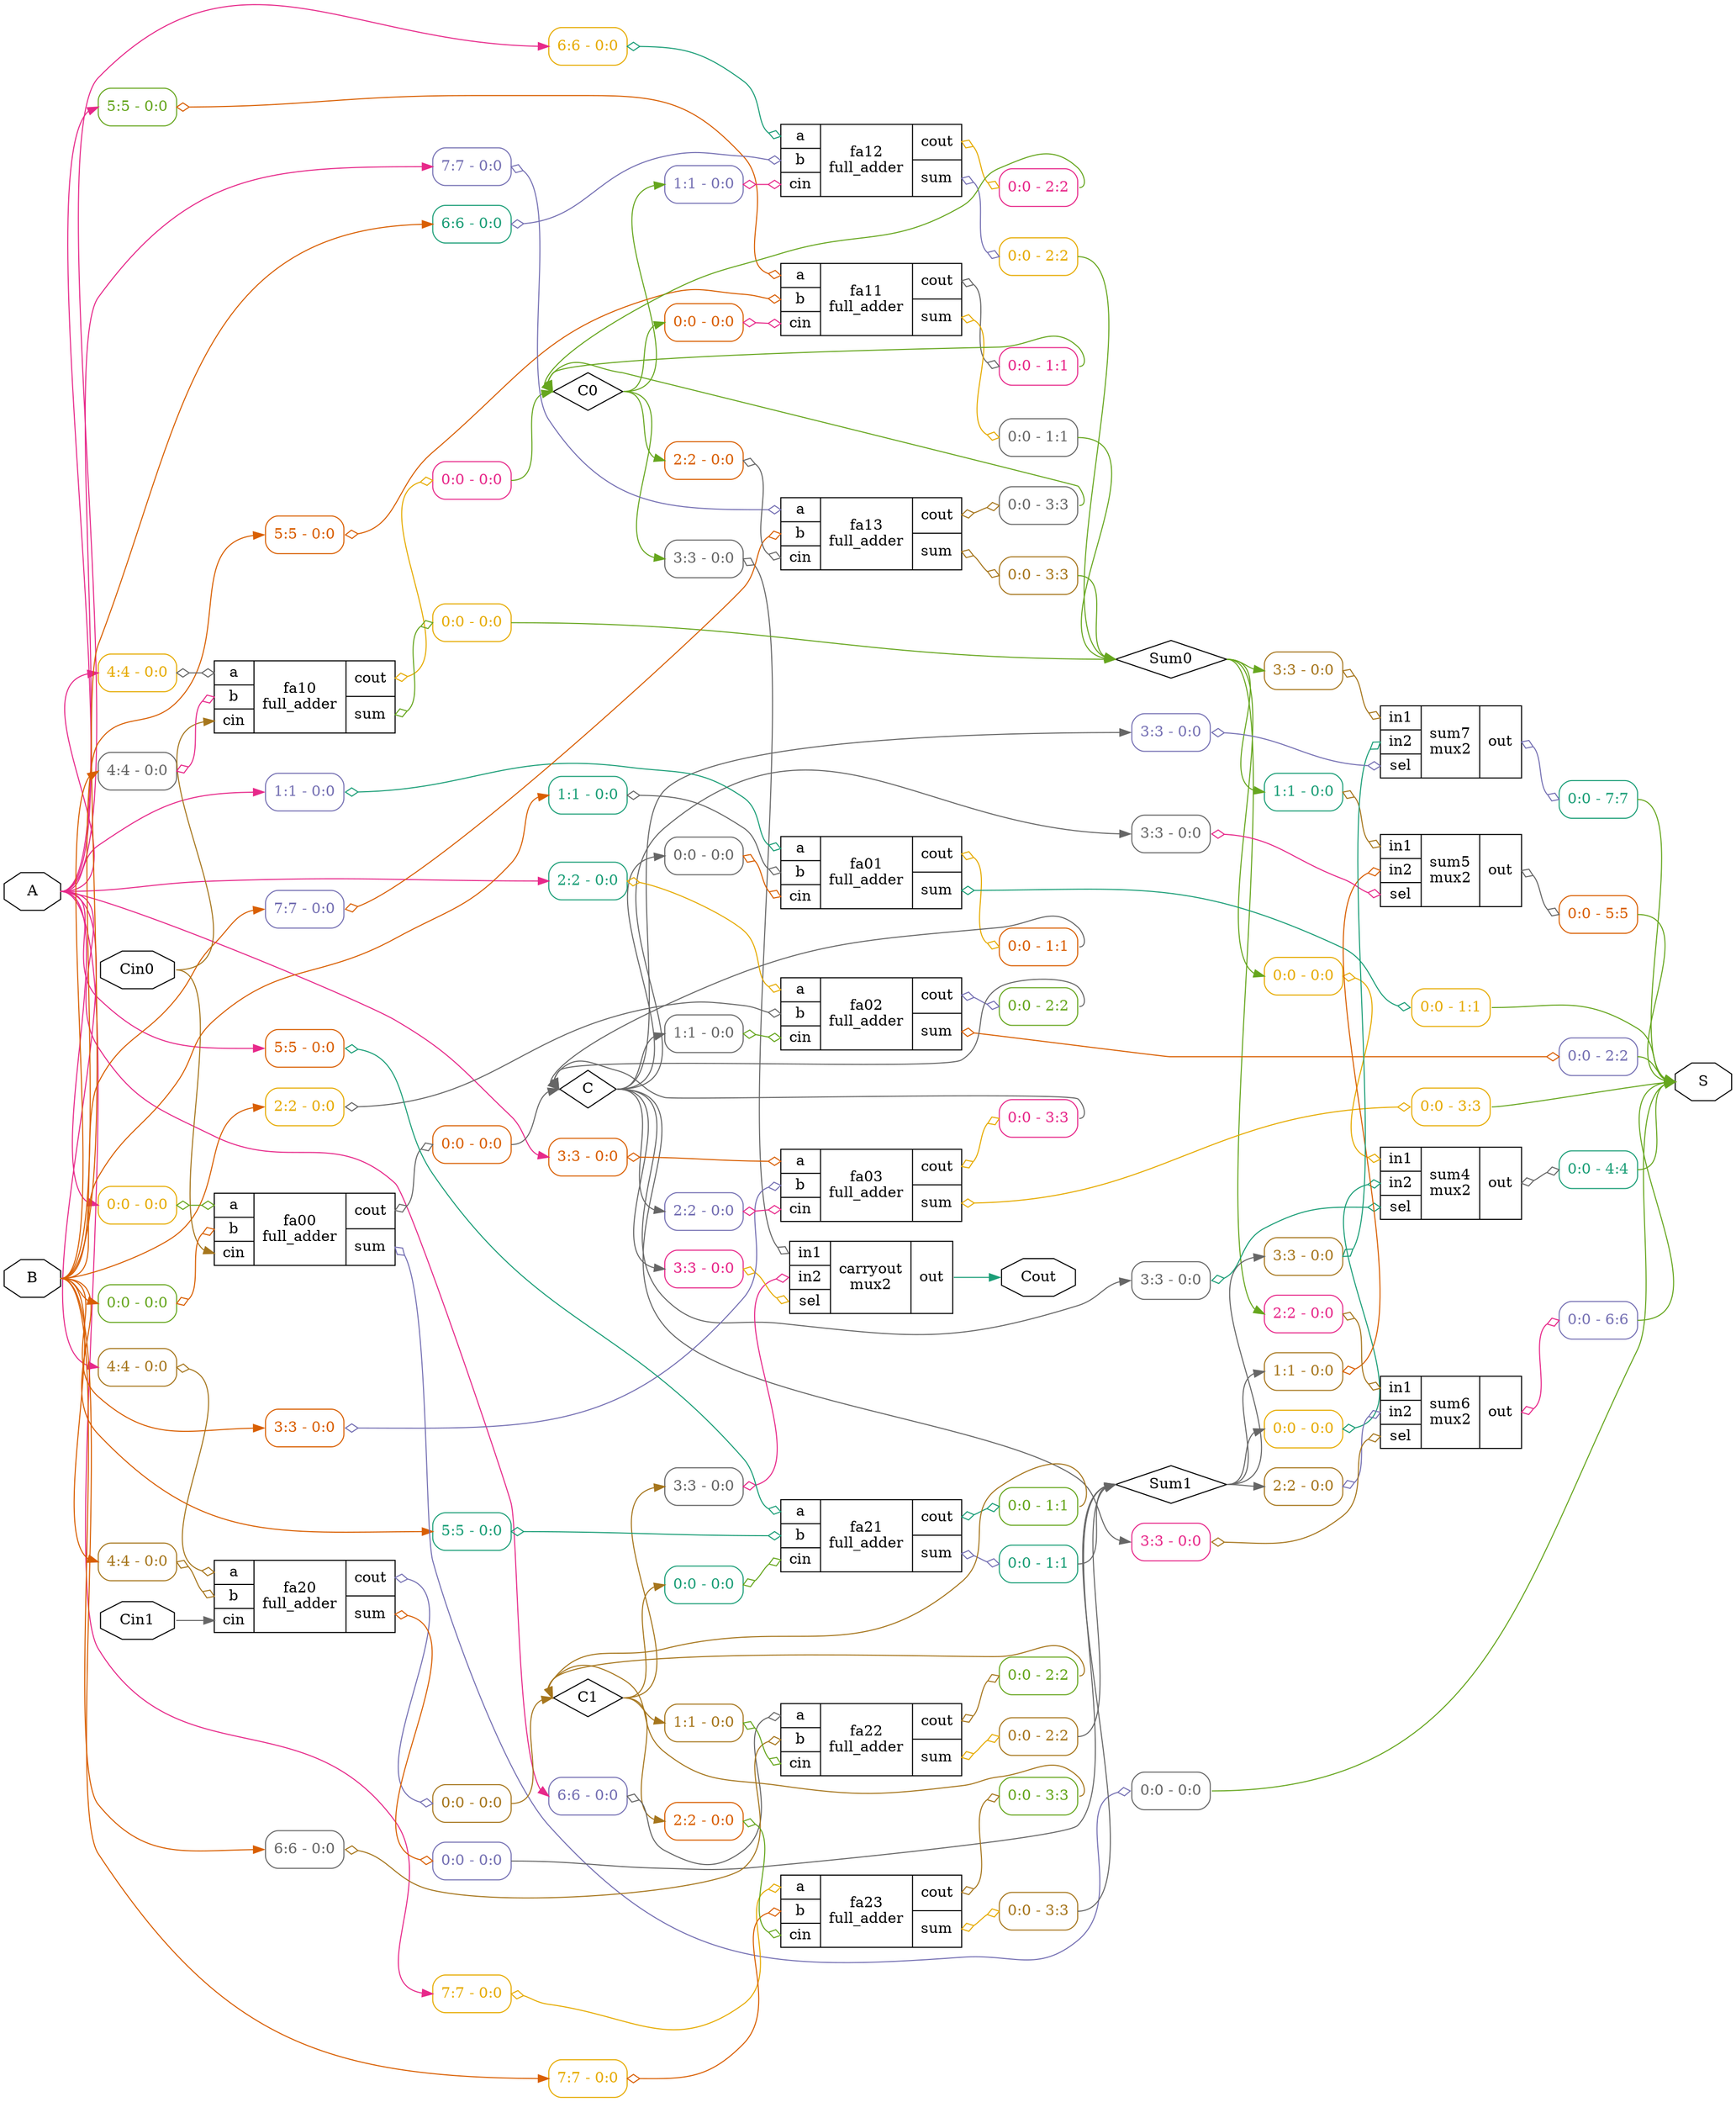 digraph "csa" {
rankdir="LR";
remincross=true;
n1 [ shape=octagon, label="A", color="black", fontcolor="black"];
n2 [ shape=octagon, label="B", color="black", fontcolor="black"];
n3 [ shape=diamond, label="C", color="black", fontcolor="black"];
n4 [ shape=diamond, label="C0", color="black", fontcolor="black"];
n5 [ shape=diamond, label="C1", color="black", fontcolor="black"];
n6 [ shape=octagon, label="Cin0", color="black", fontcolor="black"];
n7 [ shape=octagon, label="Cin1", color="black", fontcolor="black"];
n8 [ shape=octagon, label="Cout", color="black", fontcolor="black"];
n9 [ shape=octagon, label="S", color="black", fontcolor="black"];
n10 [ shape=diamond, label="Sum0", color="black", fontcolor="black"];
n11 [ shape=diamond, label="Sum1", color="black", fontcolor="black"];
c16 [ shape=record, label="{{<p12> in1|<p13> in2|<p14> sel}|carryout\nmux2|{<p15> out}}",  ];
x0 [ shape=record, style=rounded, label="<s0> 3:3 - 0:0 ", colorscheme="dark28", color="8", fontcolor="8" ];
x0:e -> c16:p12:w [arrowhead=odiamond, arrowtail=odiamond, dir=both, colorscheme="dark28", color="8", fontcolor="8", label=""];
x1 [ shape=record, style=rounded, label="<s0> 3:3 - 0:0 ", colorscheme="dark28", color="8", fontcolor="8" ];
x1:e -> c16:p13:w [arrowhead=odiamond, arrowtail=odiamond, dir=both, colorscheme="dark28", color="4", fontcolor="4", label=""];
x2 [ shape=record, style=rounded, label="<s0> 3:3 - 0:0 ", colorscheme="dark28", color="4", fontcolor="4" ];
x2:e -> c16:p14:w [arrowhead=odiamond, arrowtail=odiamond, dir=both, colorscheme="dark28", color="6", fontcolor="6", label=""];
c22 [ shape=record, label="{{<p17> a|<p18> b|<p19> cin}|fa00\nfull_adder|{<p20> cout|<p21> sum}}",  ];
x3 [ shape=record, style=rounded, label="<s0> 0:0 - 0:0 ", colorscheme="dark28", color="6", fontcolor="6" ];
x3:e -> c22:p17:w [arrowhead=odiamond, arrowtail=odiamond, dir=both, colorscheme="dark28", color="5", fontcolor="5", label=""];
x4 [ shape=record, style=rounded, label="<s0> 0:0 - 0:0 ", colorscheme="dark28", color="5", fontcolor="5" ];
x4:e -> c22:p18:w [arrowhead=odiamond, arrowtail=odiamond, dir=both, colorscheme="dark28", color="2", fontcolor="2", label=""];
x5 [ shape=record, style=rounded, label="<s0> 0:0 - 0:0 ", colorscheme="dark28", color="2", fontcolor="2" ];
c22:p20:e -> x5:w [arrowhead=odiamond, arrowtail=odiamond, dir=both, colorscheme="dark28", color="8", fontcolor="8", label=""];
x6 [ shape=record, style=rounded, label="<s0> 0:0 - 0:0 ", colorscheme="dark28", color="8", fontcolor="8" ];
c22:p21:e -> x6:w [arrowhead=odiamond, arrowtail=odiamond, dir=both, colorscheme="dark28", color="3", fontcolor="3", label=""];
c23 [ shape=record, label="{{<p17> a|<p18> b|<p19> cin}|fa01\nfull_adder|{<p20> cout|<p21> sum}}",  ];
x7 [ shape=record, style=rounded, label="<s0> 1:1 - 0:0 ", colorscheme="dark28", color="3", fontcolor="3" ];
x7:e -> c23:p17:w [arrowhead=odiamond, arrowtail=odiamond, dir=both, colorscheme="dark28", color="1", fontcolor="1", label=""];
x8 [ shape=record, style=rounded, label="<s0> 1:1 - 0:0 ", colorscheme="dark28", color="1", fontcolor="1" ];
x8:e -> c23:p18:w [arrowhead=odiamond, arrowtail=odiamond, dir=both, colorscheme="dark28", color="8", fontcolor="8", label=""];
x9 [ shape=record, style=rounded, label="<s0> 0:0 - 0:0 ", colorscheme="dark28", color="8", fontcolor="8" ];
x9:e -> c23:p19:w [arrowhead=odiamond, arrowtail=odiamond, dir=both, colorscheme="dark28", color="2", fontcolor="2", label=""];
x10 [ shape=record, style=rounded, label="<s0> 0:0 - 1:1 ", colorscheme="dark28", color="2", fontcolor="2" ];
c23:p20:e -> x10:w [arrowhead=odiamond, arrowtail=odiamond, dir=both, colorscheme="dark28", color="6", fontcolor="6", label=""];
x11 [ shape=record, style=rounded, label="<s0> 0:0 - 1:1 ", colorscheme="dark28", color="6", fontcolor="6" ];
c23:p21:e -> x11:w [arrowhead=odiamond, arrowtail=odiamond, dir=both, colorscheme="dark28", color="1", fontcolor="1", label=""];
c24 [ shape=record, label="{{<p17> a|<p18> b|<p19> cin}|fa02\nfull_adder|{<p20> cout|<p21> sum}}",  ];
x12 [ shape=record, style=rounded, label="<s0> 2:2 - 0:0 ", colorscheme="dark28", color="1", fontcolor="1" ];
x12:e -> c24:p17:w [arrowhead=odiamond, arrowtail=odiamond, dir=both, colorscheme="dark28", color="6", fontcolor="6", label=""];
x13 [ shape=record, style=rounded, label="<s0> 2:2 - 0:0 ", colorscheme="dark28", color="6", fontcolor="6" ];
x13:e -> c24:p18:w [arrowhead=odiamond, arrowtail=odiamond, dir=both, colorscheme="dark28", color="8", fontcolor="8", label=""];
x14 [ shape=record, style=rounded, label="<s0> 1:1 - 0:0 ", colorscheme="dark28", color="8", fontcolor="8" ];
x14:e -> c24:p19:w [arrowhead=odiamond, arrowtail=odiamond, dir=both, colorscheme="dark28", color="5", fontcolor="5", label=""];
x15 [ shape=record, style=rounded, label="<s0> 0:0 - 2:2 ", colorscheme="dark28", color="5", fontcolor="5" ];
c24:p20:e -> x15:w [arrowhead=odiamond, arrowtail=odiamond, dir=both, colorscheme="dark28", color="3", fontcolor="3", label=""];
x16 [ shape=record, style=rounded, label="<s0> 0:0 - 2:2 ", colorscheme="dark28", color="3", fontcolor="3" ];
c24:p21:e -> x16:w [arrowhead=odiamond, arrowtail=odiamond, dir=both, colorscheme="dark28", color="2", fontcolor="2", label=""];
c25 [ shape=record, label="{{<p17> a|<p18> b|<p19> cin}|fa03\nfull_adder|{<p20> cout|<p21> sum}}",  ];
x17 [ shape=record, style=rounded, label="<s0> 3:3 - 0:0 ", colorscheme="dark28", color="2", fontcolor="2" ];
x17:e -> c25:p17:w [arrowhead=odiamond, arrowtail=odiamond, dir=both, colorscheme="dark28", color="2", fontcolor="2", label=""];
x18 [ shape=record, style=rounded, label="<s0> 3:3 - 0:0 ", colorscheme="dark28", color="2", fontcolor="2" ];
x18:e -> c25:p18:w [arrowhead=odiamond, arrowtail=odiamond, dir=both, colorscheme="dark28", color="3", fontcolor="3", label=""];
x19 [ shape=record, style=rounded, label="<s0> 2:2 - 0:0 ", colorscheme="dark28", color="3", fontcolor="3" ];
x19:e -> c25:p19:w [arrowhead=odiamond, arrowtail=odiamond, dir=both, colorscheme="dark28", color="4", fontcolor="4", label=""];
x20 [ shape=record, style=rounded, label="<s0> 0:0 - 3:3 ", colorscheme="dark28", color="4", fontcolor="4" ];
c25:p20:e -> x20:w [arrowhead=odiamond, arrowtail=odiamond, dir=both, colorscheme="dark28", color="6", fontcolor="6", label=""];
x21 [ shape=record, style=rounded, label="<s0> 0:0 - 3:3 ", colorscheme="dark28", color="6", fontcolor="6" ];
c25:p21:e -> x21:w [arrowhead=odiamond, arrowtail=odiamond, dir=both, colorscheme="dark28", color="6", fontcolor="6", label=""];
c26 [ shape=record, label="{{<p17> a|<p18> b|<p19> cin}|fa10\nfull_adder|{<p20> cout|<p21> sum}}",  ];
x22 [ shape=record, style=rounded, label="<s0> 4:4 - 0:0 ", colorscheme="dark28", color="6", fontcolor="6" ];
x22:e -> c26:p17:w [arrowhead=odiamond, arrowtail=odiamond, dir=both, colorscheme="dark28", color="8", fontcolor="8", label=""];
x23 [ shape=record, style=rounded, label="<s0> 4:4 - 0:0 ", colorscheme="dark28", color="8", fontcolor="8" ];
x23:e -> c26:p18:w [arrowhead=odiamond, arrowtail=odiamond, dir=both, colorscheme="dark28", color="4", fontcolor="4", label=""];
x24 [ shape=record, style=rounded, label="<s0> 0:0 - 0:0 ", colorscheme="dark28", color="4", fontcolor="4" ];
c26:p20:e -> x24:w [arrowhead=odiamond, arrowtail=odiamond, dir=both, colorscheme="dark28", color="6", fontcolor="6", label=""];
x25 [ shape=record, style=rounded, label="<s0> 0:0 - 0:0 ", colorscheme="dark28", color="6", fontcolor="6" ];
c26:p21:e -> x25:w [arrowhead=odiamond, arrowtail=odiamond, dir=both, colorscheme="dark28", color="5", fontcolor="5", label=""];
c27 [ shape=record, label="{{<p17> a|<p18> b|<p19> cin}|fa11\nfull_adder|{<p20> cout|<p21> sum}}",  ];
x26 [ shape=record, style=rounded, label="<s0> 5:5 - 0:0 ", colorscheme="dark28", color="5", fontcolor="5" ];
x26:e -> c27:p17:w [arrowhead=odiamond, arrowtail=odiamond, dir=both, colorscheme="dark28", color="2", fontcolor="2", label=""];
x27 [ shape=record, style=rounded, label="<s0> 5:5 - 0:0 ", colorscheme="dark28", color="2", fontcolor="2" ];
x27:e -> c27:p18:w [arrowhead=odiamond, arrowtail=odiamond, dir=both, colorscheme="dark28", color="2", fontcolor="2", label=""];
x28 [ shape=record, style=rounded, label="<s0> 0:0 - 0:0 ", colorscheme="dark28", color="2", fontcolor="2" ];
x28:e -> c27:p19:w [arrowhead=odiamond, arrowtail=odiamond, dir=both, colorscheme="dark28", color="4", fontcolor="4", label=""];
x29 [ shape=record, style=rounded, label="<s0> 0:0 - 1:1 ", colorscheme="dark28", color="4", fontcolor="4" ];
c27:p20:e -> x29:w [arrowhead=odiamond, arrowtail=odiamond, dir=both, colorscheme="dark28", color="8", fontcolor="8", label=""];
x30 [ shape=record, style=rounded, label="<s0> 0:0 - 1:1 ", colorscheme="dark28", color="8", fontcolor="8" ];
c27:p21:e -> x30:w [arrowhead=odiamond, arrowtail=odiamond, dir=both, colorscheme="dark28", color="6", fontcolor="6", label=""];
c28 [ shape=record, label="{{<p17> a|<p18> b|<p19> cin}|fa12\nfull_adder|{<p20> cout|<p21> sum}}",  ];
x31 [ shape=record, style=rounded, label="<s0> 6:6 - 0:0 ", colorscheme="dark28", color="6", fontcolor="6" ];
x31:e -> c28:p17:w [arrowhead=odiamond, arrowtail=odiamond, dir=both, colorscheme="dark28", color="1", fontcolor="1", label=""];
x32 [ shape=record, style=rounded, label="<s0> 6:6 - 0:0 ", colorscheme="dark28", color="1", fontcolor="1" ];
x32:e -> c28:p18:w [arrowhead=odiamond, arrowtail=odiamond, dir=both, colorscheme="dark28", color="3", fontcolor="3", label=""];
x33 [ shape=record, style=rounded, label="<s0> 1:1 - 0:0 ", colorscheme="dark28", color="3", fontcolor="3" ];
x33:e -> c28:p19:w [arrowhead=odiamond, arrowtail=odiamond, dir=both, colorscheme="dark28", color="4", fontcolor="4", label=""];
x34 [ shape=record, style=rounded, label="<s0> 0:0 - 2:2 ", colorscheme="dark28", color="4", fontcolor="4" ];
c28:p20:e -> x34:w [arrowhead=odiamond, arrowtail=odiamond, dir=both, colorscheme="dark28", color="6", fontcolor="6", label=""];
x35 [ shape=record, style=rounded, label="<s0> 0:0 - 2:2 ", colorscheme="dark28", color="6", fontcolor="6" ];
c28:p21:e -> x35:w [arrowhead=odiamond, arrowtail=odiamond, dir=both, colorscheme="dark28", color="3", fontcolor="3", label=""];
c29 [ shape=record, label="{{<p17> a|<p18> b|<p19> cin}|fa13\nfull_adder|{<p20> cout|<p21> sum}}",  ];
x36 [ shape=record, style=rounded, label="<s0> 7:7 - 0:0 ", colorscheme="dark28", color="3", fontcolor="3" ];
x36:e -> c29:p17:w [arrowhead=odiamond, arrowtail=odiamond, dir=both, colorscheme="dark28", color="3", fontcolor="3", label=""];
x37 [ shape=record, style=rounded, label="<s0> 7:7 - 0:0 ", colorscheme="dark28", color="3", fontcolor="3" ];
x37:e -> c29:p18:w [arrowhead=odiamond, arrowtail=odiamond, dir=both, colorscheme="dark28", color="2", fontcolor="2", label=""];
x38 [ shape=record, style=rounded, label="<s0> 2:2 - 0:0 ", colorscheme="dark28", color="2", fontcolor="2" ];
x38:e -> c29:p19:w [arrowhead=odiamond, arrowtail=odiamond, dir=both, colorscheme="dark28", color="8", fontcolor="8", label=""];
x39 [ shape=record, style=rounded, label="<s0> 0:0 - 3:3 ", colorscheme="dark28", color="8", fontcolor="8" ];
c29:p20:e -> x39:w [arrowhead=odiamond, arrowtail=odiamond, dir=both, colorscheme="dark28", color="7", fontcolor="7", label=""];
x40 [ shape=record, style=rounded, label="<s0> 0:0 - 3:3 ", colorscheme="dark28", color="7", fontcolor="7" ];
c29:p21:e -> x40:w [arrowhead=odiamond, arrowtail=odiamond, dir=both, colorscheme="dark28", color="7", fontcolor="7", label=""];
c30 [ shape=record, label="{{<p17> a|<p18> b|<p19> cin}|fa20\nfull_adder|{<p20> cout|<p21> sum}}",  ];
x41 [ shape=record, style=rounded, label="<s0> 4:4 - 0:0 ", colorscheme="dark28", color="7", fontcolor="7" ];
x41:e -> c30:p17:w [arrowhead=odiamond, arrowtail=odiamond, dir=both, colorscheme="dark28", color="7", fontcolor="7", label=""];
x42 [ shape=record, style=rounded, label="<s0> 4:4 - 0:0 ", colorscheme="dark28", color="7", fontcolor="7" ];
x42:e -> c30:p18:w [arrowhead=odiamond, arrowtail=odiamond, dir=both, colorscheme="dark28", color="7", fontcolor="7", label=""];
x43 [ shape=record, style=rounded, label="<s0> 0:0 - 0:0 ", colorscheme="dark28", color="7", fontcolor="7" ];
c30:p20:e -> x43:w [arrowhead=odiamond, arrowtail=odiamond, dir=both, colorscheme="dark28", color="3", fontcolor="3", label=""];
x44 [ shape=record, style=rounded, label="<s0> 0:0 - 0:0 ", colorscheme="dark28", color="3", fontcolor="3" ];
c30:p21:e -> x44:w [arrowhead=odiamond, arrowtail=odiamond, dir=both, colorscheme="dark28", color="2", fontcolor="2", label=""];
c31 [ shape=record, label="{{<p17> a|<p18> b|<p19> cin}|fa21\nfull_adder|{<p20> cout|<p21> sum}}",  ];
x45 [ shape=record, style=rounded, label="<s0> 5:5 - 0:0 ", colorscheme="dark28", color="2", fontcolor="2" ];
x45:e -> c31:p17:w [arrowhead=odiamond, arrowtail=odiamond, dir=both, colorscheme="dark28", color="1", fontcolor="1", label=""];
x46 [ shape=record, style=rounded, label="<s0> 5:5 - 0:0 ", colorscheme="dark28", color="1", fontcolor="1" ];
x46:e -> c31:p18:w [arrowhead=odiamond, arrowtail=odiamond, dir=both, colorscheme="dark28", color="1", fontcolor="1", label=""];
x47 [ shape=record, style=rounded, label="<s0> 0:0 - 0:0 ", colorscheme="dark28", color="1", fontcolor="1" ];
x47:e -> c31:p19:w [arrowhead=odiamond, arrowtail=odiamond, dir=both, colorscheme="dark28", color="5", fontcolor="5", label=""];
x48 [ shape=record, style=rounded, label="<s0> 0:0 - 1:1 ", colorscheme="dark28", color="5", fontcolor="5" ];
c31:p20:e -> x48:w [arrowhead=odiamond, arrowtail=odiamond, dir=both, colorscheme="dark28", color="1", fontcolor="1", label=""];
x49 [ shape=record, style=rounded, label="<s0> 0:0 - 1:1 ", colorscheme="dark28", color="1", fontcolor="1" ];
c31:p21:e -> x49:w [arrowhead=odiamond, arrowtail=odiamond, dir=both, colorscheme="dark28", color="3", fontcolor="3", label=""];
c32 [ shape=record, label="{{<p17> a|<p18> b|<p19> cin}|fa22\nfull_adder|{<p20> cout|<p21> sum}}",  ];
x50 [ shape=record, style=rounded, label="<s0> 6:6 - 0:0 ", colorscheme="dark28", color="3", fontcolor="3" ];
x50:e -> c32:p17:w [arrowhead=odiamond, arrowtail=odiamond, dir=both, colorscheme="dark28", color="8", fontcolor="8", label=""];
x51 [ shape=record, style=rounded, label="<s0> 6:6 - 0:0 ", colorscheme="dark28", color="8", fontcolor="8" ];
x51:e -> c32:p18:w [arrowhead=odiamond, arrowtail=odiamond, dir=both, colorscheme="dark28", color="7", fontcolor="7", label=""];
x52 [ shape=record, style=rounded, label="<s0> 1:1 - 0:0 ", colorscheme="dark28", color="7", fontcolor="7" ];
x52:e -> c32:p19:w [arrowhead=odiamond, arrowtail=odiamond, dir=both, colorscheme="dark28", color="5", fontcolor="5", label=""];
x53 [ shape=record, style=rounded, label="<s0> 0:0 - 2:2 ", colorscheme="dark28", color="5", fontcolor="5" ];
c32:p20:e -> x53:w [arrowhead=odiamond, arrowtail=odiamond, dir=both, colorscheme="dark28", color="7", fontcolor="7", label=""];
x54 [ shape=record, style=rounded, label="<s0> 0:0 - 2:2 ", colorscheme="dark28", color="7", fontcolor="7" ];
c32:p21:e -> x54:w [arrowhead=odiamond, arrowtail=odiamond, dir=both, colorscheme="dark28", color="6", fontcolor="6", label=""];
c33 [ shape=record, label="{{<p17> a|<p18> b|<p19> cin}|fa23\nfull_adder|{<p20> cout|<p21> sum}}",  ];
x55 [ shape=record, style=rounded, label="<s0> 7:7 - 0:0 ", colorscheme="dark28", color="6", fontcolor="6" ];
x55:e -> c33:p17:w [arrowhead=odiamond, arrowtail=odiamond, dir=both, colorscheme="dark28", color="6", fontcolor="6", label=""];
x56 [ shape=record, style=rounded, label="<s0> 7:7 - 0:0 ", colorscheme="dark28", color="6", fontcolor="6" ];
x56:e -> c33:p18:w [arrowhead=odiamond, arrowtail=odiamond, dir=both, colorscheme="dark28", color="2", fontcolor="2", label=""];
x57 [ shape=record, style=rounded, label="<s0> 2:2 - 0:0 ", colorscheme="dark28", color="2", fontcolor="2" ];
x57:e -> c33:p19:w [arrowhead=odiamond, arrowtail=odiamond, dir=both, colorscheme="dark28", color="5", fontcolor="5", label=""];
x58 [ shape=record, style=rounded, label="<s0> 0:0 - 3:3 ", colorscheme="dark28", color="5", fontcolor="5" ];
c33:p20:e -> x58:w [arrowhead=odiamond, arrowtail=odiamond, dir=both, colorscheme="dark28", color="7", fontcolor="7", label=""];
x59 [ shape=record, style=rounded, label="<s0> 0:0 - 3:3 ", colorscheme="dark28", color="7", fontcolor="7" ];
c33:p21:e -> x59:w [arrowhead=odiamond, arrowtail=odiamond, dir=both, colorscheme="dark28", color="6", fontcolor="6", label=""];
c34 [ shape=record, label="{{<p12> in1|<p13> in2|<p14> sel}|sum4\nmux2|{<p15> out}}",  ];
x60 [ shape=record, style=rounded, label="<s0> 0:0 - 0:0 ", colorscheme="dark28", color="6", fontcolor="6" ];
x60:e -> c34:p12:w [arrowhead=odiamond, arrowtail=odiamond, dir=both, colorscheme="dark28", color="6", fontcolor="6", label=""];
x61 [ shape=record, style=rounded, label="<s0> 0:0 - 0:0 ", colorscheme="dark28", color="6", fontcolor="6" ];
x61:e -> c34:p13:w [arrowhead=odiamond, arrowtail=odiamond, dir=both, colorscheme="dark28", color="1", fontcolor="1", label=""];
x62 [ shape=record, style=rounded, label="<s0> 0:0 - 4:4 ", colorscheme="dark28", color="1", fontcolor="1" ];
c34:p15:e -> x62:w [arrowhead=odiamond, arrowtail=odiamond, dir=both, colorscheme="dark28", color="8", fontcolor="8", label=""];
x63 [ shape=record, style=rounded, label="<s0> 3:3 - 0:0 ", colorscheme="dark28", color="8", fontcolor="8" ];
x63:e -> c34:p14:w [arrowhead=odiamond, arrowtail=odiamond, dir=both, colorscheme="dark28", color="1", fontcolor="1", label=""];
c35 [ shape=record, label="{{<p12> in1|<p13> in2|<p14> sel}|sum5\nmux2|{<p15> out}}",  ];
x64 [ shape=record, style=rounded, label="<s0> 1:1 - 0:0 ", colorscheme="dark28", color="1", fontcolor="1" ];
x64:e -> c35:p12:w [arrowhead=odiamond, arrowtail=odiamond, dir=both, colorscheme="dark28", color="7", fontcolor="7", label=""];
x65 [ shape=record, style=rounded, label="<s0> 1:1 - 0:0 ", colorscheme="dark28", color="7", fontcolor="7" ];
x65:e -> c35:p13:w [arrowhead=odiamond, arrowtail=odiamond, dir=both, colorscheme="dark28", color="2", fontcolor="2", label=""];
x66 [ shape=record, style=rounded, label="<s0> 0:0 - 5:5 ", colorscheme="dark28", color="2", fontcolor="2" ];
c35:p15:e -> x66:w [arrowhead=odiamond, arrowtail=odiamond, dir=both, colorscheme="dark28", color="8", fontcolor="8", label=""];
x67 [ shape=record, style=rounded, label="<s0> 3:3 - 0:0 ", colorscheme="dark28", color="8", fontcolor="8" ];
x67:e -> c35:p14:w [arrowhead=odiamond, arrowtail=odiamond, dir=both, colorscheme="dark28", color="4", fontcolor="4", label=""];
c36 [ shape=record, label="{{<p12> in1|<p13> in2|<p14> sel}|sum6\nmux2|{<p15> out}}",  ];
x68 [ shape=record, style=rounded, label="<s0> 2:2 - 0:0 ", colorscheme="dark28", color="4", fontcolor="4" ];
x68:e -> c36:p12:w [arrowhead=odiamond, arrowtail=odiamond, dir=both, colorscheme="dark28", color="7", fontcolor="7", label=""];
x69 [ shape=record, style=rounded, label="<s0> 2:2 - 0:0 ", colorscheme="dark28", color="7", fontcolor="7" ];
x69:e -> c36:p13:w [arrowhead=odiamond, arrowtail=odiamond, dir=both, colorscheme="dark28", color="3", fontcolor="3", label=""];
x70 [ shape=record, style=rounded, label="<s0> 0:0 - 6:6 ", colorscheme="dark28", color="3", fontcolor="3" ];
c36:p15:e -> x70:w [arrowhead=odiamond, arrowtail=odiamond, dir=both, colorscheme="dark28", color="4", fontcolor="4", label=""];
x71 [ shape=record, style=rounded, label="<s0> 3:3 - 0:0 ", colorscheme="dark28", color="4", fontcolor="4" ];
x71:e -> c36:p14:w [arrowhead=odiamond, arrowtail=odiamond, dir=both, colorscheme="dark28", color="7", fontcolor="7", label=""];
c37 [ shape=record, label="{{<p12> in1|<p13> in2|<p14> sel}|sum7\nmux2|{<p15> out}}",  ];
x72 [ shape=record, style=rounded, label="<s0> 3:3 - 0:0 ", colorscheme="dark28", color="7", fontcolor="7" ];
x72:e -> c37:p12:w [arrowhead=odiamond, arrowtail=odiamond, dir=both, colorscheme="dark28", color="7", fontcolor="7", label=""];
x73 [ shape=record, style=rounded, label="<s0> 3:3 - 0:0 ", colorscheme="dark28", color="7", fontcolor="7" ];
x73:e -> c37:p13:w [arrowhead=odiamond, arrowtail=odiamond, dir=both, colorscheme="dark28", color="1", fontcolor="1", label=""];
x74 [ shape=record, style=rounded, label="<s0> 0:0 - 7:7 ", colorscheme="dark28", color="1", fontcolor="1" ];
c37:p15:e -> x74:w [arrowhead=odiamond, arrowtail=odiamond, dir=both, colorscheme="dark28", color="3", fontcolor="3", label=""];
x75 [ shape=record, style=rounded, label="<s0> 3:3 - 0:0 ", colorscheme="dark28", color="3", fontcolor="3" ];
x75:e -> c37:p14:w [arrowhead=odiamond, arrowtail=odiamond, dir=both, colorscheme="dark28", color="3", fontcolor="3", label=""];
n1:e -> x12:s0:w [colorscheme="dark28", color="4", fontcolor="4", label=""];
n1:e -> x17:s0:w [colorscheme="dark28", color="4", fontcolor="4", label=""];
n1:e -> x22:s0:w [colorscheme="dark28", color="4", fontcolor="4", label=""];
n1:e -> x26:s0:w [colorscheme="dark28", color="4", fontcolor="4", label=""];
n1:e -> x31:s0:w [colorscheme="dark28", color="4", fontcolor="4", label=""];
n1:e -> x36:s0:w [colorscheme="dark28", color="4", fontcolor="4", label=""];
n1:e -> x3:s0:w [colorscheme="dark28", color="4", fontcolor="4", label=""];
n1:e -> x41:s0:w [colorscheme="dark28", color="4", fontcolor="4", label=""];
n1:e -> x45:s0:w [colorscheme="dark28", color="4", fontcolor="4", label=""];
n1:e -> x50:s0:w [colorscheme="dark28", color="4", fontcolor="4", label=""];
n1:e -> x55:s0:w [colorscheme="dark28", color="4", fontcolor="4", label=""];
n1:e -> x7:s0:w [colorscheme="dark28", color="4", fontcolor="4", label=""];
x25:s0:e -> n10:w [colorscheme="dark28", color="5", fontcolor="5", label=""];
x30:s0:e -> n10:w [colorscheme="dark28", color="5", fontcolor="5", label=""];
x35:s0:e -> n10:w [colorscheme="dark28", color="5", fontcolor="5", label=""];
x40:s0:e -> n10:w [colorscheme="dark28", color="5", fontcolor="5", label=""];
n10:e -> x60:s0:w [colorscheme="dark28", color="5", fontcolor="5", label=""];
n10:e -> x64:s0:w [colorscheme="dark28", color="5", fontcolor="5", label=""];
n10:e -> x68:s0:w [colorscheme="dark28", color="5", fontcolor="5", label=""];
n10:e -> x72:s0:w [colorscheme="dark28", color="5", fontcolor="5", label=""];
x44:s0:e -> n11:w [colorscheme="dark28", color="8", fontcolor="8", label=""];
x49:s0:e -> n11:w [colorscheme="dark28", color="8", fontcolor="8", label=""];
x54:s0:e -> n11:w [colorscheme="dark28", color="8", fontcolor="8", label=""];
x59:s0:e -> n11:w [colorscheme="dark28", color="8", fontcolor="8", label=""];
n11:e -> x61:s0:w [colorscheme="dark28", color="8", fontcolor="8", label=""];
n11:e -> x65:s0:w [colorscheme="dark28", color="8", fontcolor="8", label=""];
n11:e -> x69:s0:w [colorscheme="dark28", color="8", fontcolor="8", label=""];
n11:e -> x73:s0:w [colorscheme="dark28", color="8", fontcolor="8", label=""];
n2:e -> x13:s0:w [colorscheme="dark28", color="2", fontcolor="2", label=""];
n2:e -> x18:s0:w [colorscheme="dark28", color="2", fontcolor="2", label=""];
n2:e -> x23:s0:w [colorscheme="dark28", color="2", fontcolor="2", label=""];
n2:e -> x27:s0:w [colorscheme="dark28", color="2", fontcolor="2", label=""];
n2:e -> x32:s0:w [colorscheme="dark28", color="2", fontcolor="2", label=""];
n2:e -> x37:s0:w [colorscheme="dark28", color="2", fontcolor="2", label=""];
n2:e -> x42:s0:w [colorscheme="dark28", color="2", fontcolor="2", label=""];
n2:e -> x46:s0:w [colorscheme="dark28", color="2", fontcolor="2", label=""];
n2:e -> x4:s0:w [colorscheme="dark28", color="2", fontcolor="2", label=""];
n2:e -> x51:s0:w [colorscheme="dark28", color="2", fontcolor="2", label=""];
n2:e -> x56:s0:w [colorscheme="dark28", color="2", fontcolor="2", label=""];
n2:e -> x8:s0:w [colorscheme="dark28", color="2", fontcolor="2", label=""];
x10:s0:e -> n3:w [colorscheme="dark28", color="8", fontcolor="8", label=""];
x15:s0:e -> n3:w [colorscheme="dark28", color="8", fontcolor="8", label=""];
x20:s0:e -> n3:w [colorscheme="dark28", color="8", fontcolor="8", label=""];
x5:s0:e -> n3:w [colorscheme="dark28", color="8", fontcolor="8", label=""];
n3:e -> x14:s0:w [colorscheme="dark28", color="8", fontcolor="8", label=""];
n3:e -> x19:s0:w [colorscheme="dark28", color="8", fontcolor="8", label=""];
n3:e -> x2:s0:w [colorscheme="dark28", color="8", fontcolor="8", label=""];
n3:e -> x63:s0:w [colorscheme="dark28", color="8", fontcolor="8", label=""];
n3:e -> x67:s0:w [colorscheme="dark28", color="8", fontcolor="8", label=""];
n3:e -> x71:s0:w [colorscheme="dark28", color="8", fontcolor="8", label=""];
n3:e -> x75:s0:w [colorscheme="dark28", color="8", fontcolor="8", label=""];
n3:e -> x9:s0:w [colorscheme="dark28", color="8", fontcolor="8", label=""];
x24:s0:e -> n4:w [colorscheme="dark28", color="5", fontcolor="5", label=""];
x29:s0:e -> n4:w [colorscheme="dark28", color="5", fontcolor="5", label=""];
x34:s0:e -> n4:w [colorscheme="dark28", color="5", fontcolor="5", label=""];
x39:s0:e -> n4:w [colorscheme="dark28", color="5", fontcolor="5", label=""];
n4:e -> x0:s0:w [colorscheme="dark28", color="5", fontcolor="5", label=""];
n4:e -> x28:s0:w [colorscheme="dark28", color="5", fontcolor="5", label=""];
n4:e -> x33:s0:w [colorscheme="dark28", color="5", fontcolor="5", label=""];
n4:e -> x38:s0:w [colorscheme="dark28", color="5", fontcolor="5", label=""];
x43:s0:e -> n5:w [colorscheme="dark28", color="7", fontcolor="7", label=""];
x48:s0:e -> n5:w [colorscheme="dark28", color="7", fontcolor="7", label=""];
x53:s0:e -> n5:w [colorscheme="dark28", color="7", fontcolor="7", label=""];
x58:s0:e -> n5:w [colorscheme="dark28", color="7", fontcolor="7", label=""];
n5:e -> x1:s0:w [colorscheme="dark28", color="7", fontcolor="7", label=""];
n5:e -> x47:s0:w [colorscheme="dark28", color="7", fontcolor="7", label=""];
n5:e -> x52:s0:w [colorscheme="dark28", color="7", fontcolor="7", label=""];
n5:e -> x57:s0:w [colorscheme="dark28", color="7", fontcolor="7", label=""];
n6:e -> c22:p19:w [colorscheme="dark28", color="7", fontcolor="7", label=""];
n6:e -> c26:p19:w [colorscheme="dark28", color="7", fontcolor="7", label=""];
n7:e -> c30:p19:w [colorscheme="dark28", color="8", fontcolor="8", label=""];
c16:p15:e -> n8:w [colorscheme="dark28", color="1", fontcolor="1", label=""];
x11:s0:e -> n9:w [colorscheme="dark28", color="5", fontcolor="5", label=""];
x16:s0:e -> n9:w [colorscheme="dark28", color="5", fontcolor="5", label=""];
x21:s0:e -> n9:w [colorscheme="dark28", color="5", fontcolor="5", label=""];
x62:s0:e -> n9:w [colorscheme="dark28", color="5", fontcolor="5", label=""];
x66:s0:e -> n9:w [colorscheme="dark28", color="5", fontcolor="5", label=""];
x6:s0:e -> n9:w [colorscheme="dark28", color="5", fontcolor="5", label=""];
x70:s0:e -> n9:w [colorscheme="dark28", color="5", fontcolor="5", label=""];
x74:s0:e -> n9:w [colorscheme="dark28", color="5", fontcolor="5", label=""];
}
digraph "full_adder" {
rankdir="LR";
remincross=true;
n11 [ shape=octagon, label="a", color="black", fontcolor="black"];
n12 [ shape=octagon, label="b", color="black", fontcolor="black"];
n13 [ shape=octagon, label="cin", color="black", fontcolor="black"];
n14 [ shape=octagon, label="cout", color="black", fontcolor="black"];
n15 [ shape=octagon, label="sum", color="black", fontcolor="black"];
c18 [ shape=record, label="{{<p16> A}|$107\nNOT|{<p17> Y}}",  ];
c19 [ shape=record, label="{{<p16> A}|$108\nNOT|{<p17> Y}}",  ];
c20 [ shape=record, label="{{<p16> A}|$109\nNOT|{<p17> Y}}",  ];
c22 [ shape=record, label="{{<p16> A|<p21> B}|$110\nNOR|{<p17> Y}}",  ];
c23 [ shape=record, label="{{<p16> A|<p21> B}|$111\nNOR|{<p17> Y}}",  ];
c24 [ shape=record, label="{{<p16> A|<p21> B}|$112\nNOR|{<p17> Y}}",  ];
c25 [ shape=record, label="{{<p16> A|<p21> B}|$113\nNOR|{<p17> Y}}",  ];
c26 [ shape=record, label="{{<p16> A}|$114\nNOT|{<p17> Y}}",  ];
c27 [ shape=record, label="{{<p16> A|<p21> B}|$115\nNAND|{<p17> Y}}",  ];
c28 [ shape=record, label="{{<p16> A|<p21> B}|$116\nNAND|{<p17> Y}}",  ];
c29 [ shape=record, label="{{<p16> A|<p21> B}|$117\nNAND|{<p17> Y}}",  ];
c30 [ shape=record, label="{{<p16> A|<p21> B}|$118\nNAND|{<p17> Y}}",  ];
n1 [ shape=point ];
c23:p17:e -> n1:w [colorscheme="dark28", color="8", fontcolor="8", label=""];
n1:e -> c25:p16:w [colorscheme="dark28", color="8", fontcolor="8", label=""];
n1:e -> c28:p21:w [colorscheme="dark28", color="8", fontcolor="8", label=""];
n10 [ shape=point ];
c22:p17:e -> n10:w [colorscheme="dark28", color="6", fontcolor="6", label=""];
n10:e -> c24:p21:w [colorscheme="dark28", color="6", fontcolor="6", label=""];
n10:e -> c27:p21:w [colorscheme="dark28", color="6", fontcolor="6", label=""];
n11:e -> c19:p16:w [colorscheme="dark28", color="4", fontcolor="4", label=""];
n11:e -> c22:p16:w [colorscheme="dark28", color="4", fontcolor="4", label=""];
n12:e -> c20:p16:w [colorscheme="dark28", color="7", fontcolor="7", label=""];
n12:e -> c22:p21:w [colorscheme="dark28", color="7", fontcolor="7", label=""];
n13:e -> c18:p16:w [colorscheme="dark28", color="7", fontcolor="7", label=""];
n13:e -> c28:p16:w [colorscheme="dark28", color="7", fontcolor="7", label=""];
c26:p17:e -> n14:w [colorscheme="dark28", color="2", fontcolor="2", label=""];
c30:p17:e -> n15:w [colorscheme="dark28", color="3", fontcolor="3", label=""];
c24:p17:e -> c25:p21:w [colorscheme="dark28", color="3", fontcolor="3", label=""];
n3 [ shape=point ];
c25:p17:e -> n3:w [colorscheme="dark28", color="4", fontcolor="4", label=""];
n3:e -> c26:p16:w [colorscheme="dark28", color="4", fontcolor="4", label=""];
n3:e -> c29:p16:w [colorscheme="dark28", color="4", fontcolor="4", label=""];
c27:p17:e -> c29:p21:w [colorscheme="dark28", color="1", fontcolor="1", label=""];
c28:p17:e -> c30:p16:w [colorscheme="dark28", color="1", fontcolor="1", label=""];
c29:p17:e -> c30:p21:w [colorscheme="dark28", color="3", fontcolor="3", label=""];
n7 [ shape=point ];
c18:p17:e -> n7:w [colorscheme="dark28", color="4", fontcolor="4", label=""];
n7:e -> c24:p16:w [colorscheme="dark28", color="4", fontcolor="4", label=""];
n7:e -> c27:p16:w [colorscheme="dark28", color="4", fontcolor="4", label=""];
c19:p17:e -> c23:p16:w [colorscheme="dark28", color="6", fontcolor="6", label=""];
c20:p17:e -> c23:p21:w [colorscheme="dark28", color="6", fontcolor="6", label=""];
}
digraph "mux2" {
rankdir="LR";
remincross=true;
n4 [ shape=octagon, label="in1", color="black", fontcolor="black"];
n5 [ shape=octagon, label="in2", color="black", fontcolor="black"];
n6 [ shape=octagon, label="out", color="black", fontcolor="black"];
n7 [ shape=octagon, label="sel", color="black", fontcolor="black"];
c10 [ shape=record, label="{{<p8> A}|$120\nNOT|{<p9> Y}}",  ];
c12 [ shape=record, label="{{<p8> A|<p11> B}|$121\nNAND|{<p9> Y}}",  ];
c13 [ shape=record, label="{{<p8> A|<p11> B}|$122\nNAND|{<p9> Y}}",  ];
c14 [ shape=record, label="{{<p8> A|<p11> B}|$123\nNAND|{<p9> Y}}",  ];
c10:p9:e -> c13:p11:w [colorscheme="dark28", color="8", fontcolor="8", label=""];
c12:p9:e -> c14:p8:w [colorscheme="dark28", color="7", fontcolor="7", label=""];
c13:p9:e -> c14:p11:w [colorscheme="dark28", color="7", fontcolor="7", label=""];
n4:e -> c13:p8:w [colorscheme="dark28", color="5", fontcolor="5", label=""];
n5:e -> c12:p8:w [colorscheme="dark28", color="2", fontcolor="2", label=""];
c14:p9:e -> n6:w [colorscheme="dark28", color="7", fontcolor="7", label=""];
n7:e -> c10:p8:w [colorscheme="dark28", color="7", fontcolor="7", label=""];
n7:e -> c12:p11:w [colorscheme="dark28", color="7", fontcolor="7", label=""];
}
